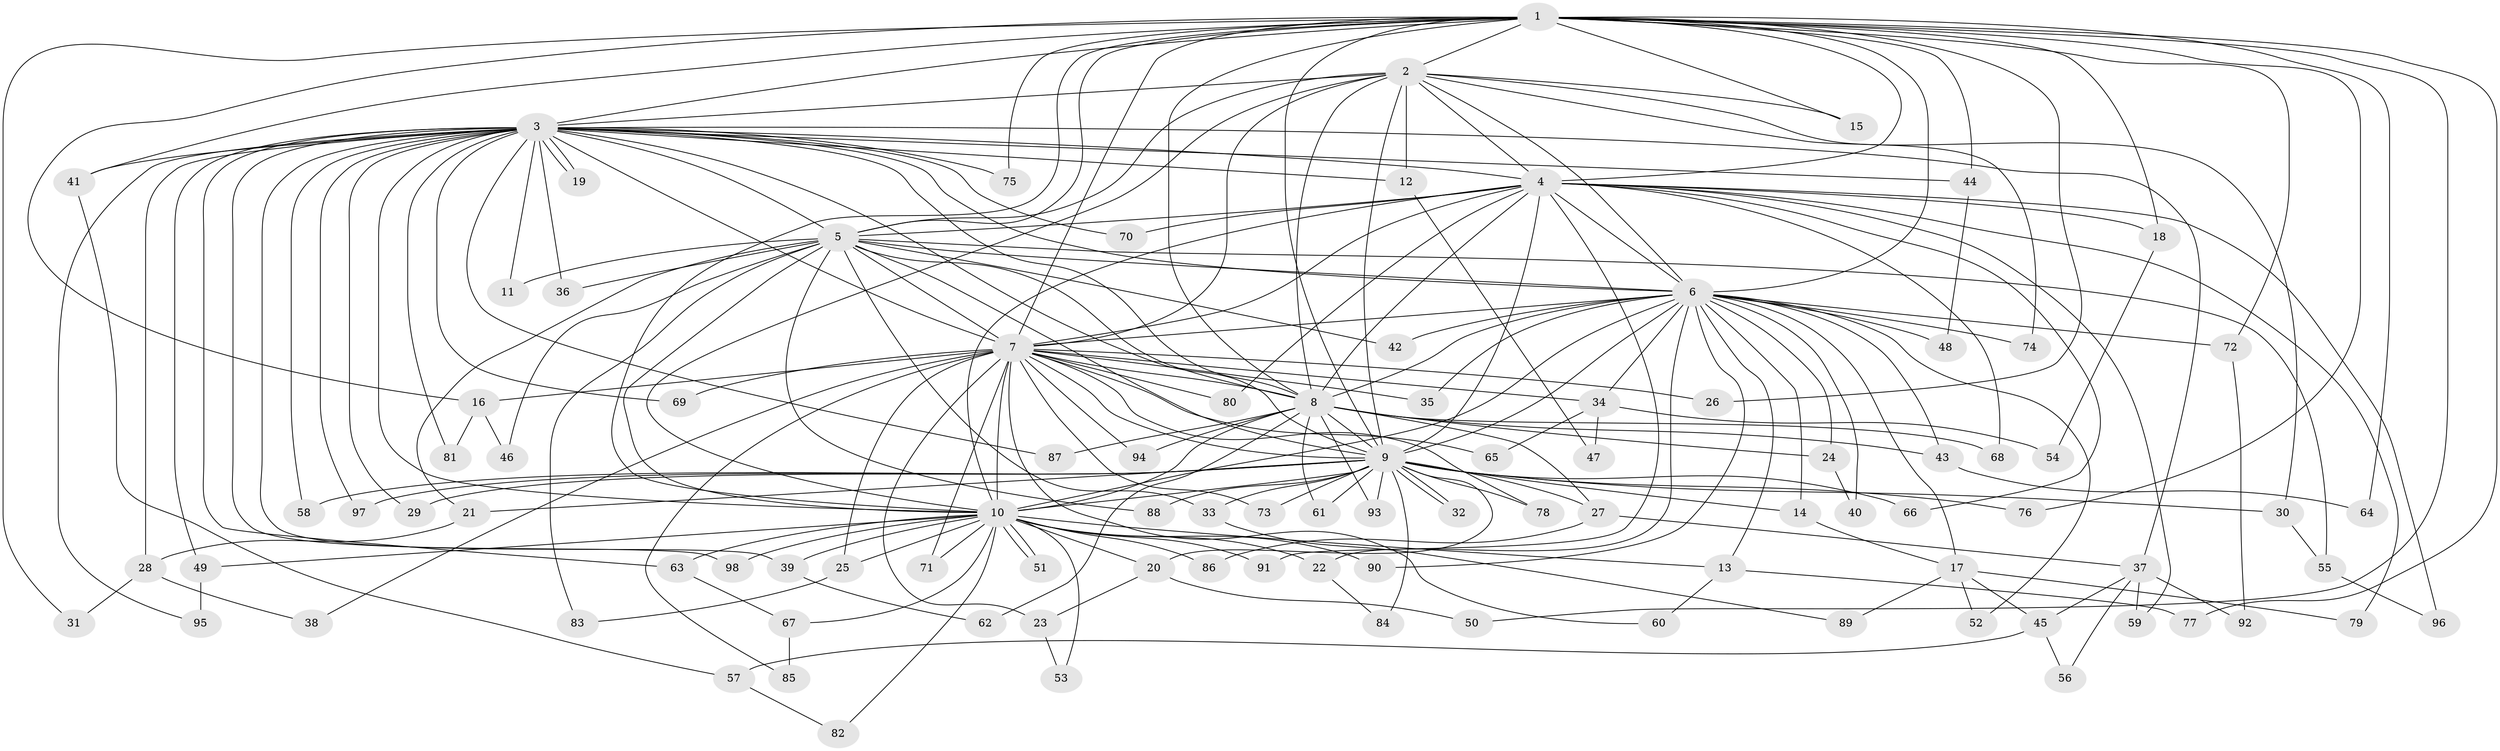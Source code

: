 // coarse degree distribution, {36: 0.02040816326530612, 2: 0.5714285714285714, 1: 0.2653061224489796, 12: 0.02040816326530612, 13: 0.02040816326530612, 4: 0.02040816326530612, 21: 0.02040816326530612, 5: 0.04081632653061224, 3: 0.02040816326530612}
// Generated by graph-tools (version 1.1) at 2025/47/03/04/25 21:47:54]
// undirected, 98 vertices, 221 edges
graph export_dot {
graph [start="1"]
  node [color=gray90,style=filled];
  1;
  2;
  3;
  4;
  5;
  6;
  7;
  8;
  9;
  10;
  11;
  12;
  13;
  14;
  15;
  16;
  17;
  18;
  19;
  20;
  21;
  22;
  23;
  24;
  25;
  26;
  27;
  28;
  29;
  30;
  31;
  32;
  33;
  34;
  35;
  36;
  37;
  38;
  39;
  40;
  41;
  42;
  43;
  44;
  45;
  46;
  47;
  48;
  49;
  50;
  51;
  52;
  53;
  54;
  55;
  56;
  57;
  58;
  59;
  60;
  61;
  62;
  63;
  64;
  65;
  66;
  67;
  68;
  69;
  70;
  71;
  72;
  73;
  74;
  75;
  76;
  77;
  78;
  79;
  80;
  81;
  82;
  83;
  84;
  85;
  86;
  87;
  88;
  89;
  90;
  91;
  92;
  93;
  94;
  95;
  96;
  97;
  98;
  1 -- 2;
  1 -- 3;
  1 -- 4;
  1 -- 5;
  1 -- 6;
  1 -- 7;
  1 -- 8;
  1 -- 9;
  1 -- 10;
  1 -- 15;
  1 -- 16;
  1 -- 18;
  1 -- 26;
  1 -- 31;
  1 -- 41;
  1 -- 44;
  1 -- 50;
  1 -- 64;
  1 -- 72;
  1 -- 75;
  1 -- 76;
  1 -- 77;
  2 -- 3;
  2 -- 4;
  2 -- 5;
  2 -- 6;
  2 -- 7;
  2 -- 8;
  2 -- 9;
  2 -- 10;
  2 -- 12;
  2 -- 15;
  2 -- 30;
  2 -- 74;
  3 -- 4;
  3 -- 5;
  3 -- 6;
  3 -- 7;
  3 -- 8;
  3 -- 9;
  3 -- 10;
  3 -- 11;
  3 -- 12;
  3 -- 19;
  3 -- 19;
  3 -- 28;
  3 -- 29;
  3 -- 36;
  3 -- 37;
  3 -- 39;
  3 -- 41;
  3 -- 44;
  3 -- 49;
  3 -- 58;
  3 -- 63;
  3 -- 69;
  3 -- 70;
  3 -- 75;
  3 -- 81;
  3 -- 87;
  3 -- 95;
  3 -- 97;
  3 -- 98;
  4 -- 5;
  4 -- 6;
  4 -- 7;
  4 -- 8;
  4 -- 9;
  4 -- 10;
  4 -- 18;
  4 -- 59;
  4 -- 66;
  4 -- 68;
  4 -- 70;
  4 -- 79;
  4 -- 80;
  4 -- 91;
  4 -- 96;
  5 -- 6;
  5 -- 7;
  5 -- 8;
  5 -- 9;
  5 -- 10;
  5 -- 11;
  5 -- 21;
  5 -- 33;
  5 -- 36;
  5 -- 42;
  5 -- 46;
  5 -- 55;
  5 -- 83;
  5 -- 88;
  6 -- 7;
  6 -- 8;
  6 -- 9;
  6 -- 10;
  6 -- 13;
  6 -- 14;
  6 -- 17;
  6 -- 22;
  6 -- 24;
  6 -- 34;
  6 -- 35;
  6 -- 40;
  6 -- 42;
  6 -- 43;
  6 -- 48;
  6 -- 52;
  6 -- 72;
  6 -- 74;
  6 -- 90;
  7 -- 8;
  7 -- 9;
  7 -- 10;
  7 -- 16;
  7 -- 23;
  7 -- 25;
  7 -- 26;
  7 -- 34;
  7 -- 35;
  7 -- 38;
  7 -- 60;
  7 -- 65;
  7 -- 69;
  7 -- 71;
  7 -- 73;
  7 -- 78;
  7 -- 80;
  7 -- 85;
  7 -- 94;
  8 -- 9;
  8 -- 10;
  8 -- 24;
  8 -- 27;
  8 -- 43;
  8 -- 61;
  8 -- 62;
  8 -- 68;
  8 -- 87;
  8 -- 93;
  8 -- 94;
  9 -- 10;
  9 -- 14;
  9 -- 20;
  9 -- 21;
  9 -- 27;
  9 -- 29;
  9 -- 30;
  9 -- 32;
  9 -- 32;
  9 -- 33;
  9 -- 58;
  9 -- 61;
  9 -- 66;
  9 -- 73;
  9 -- 76;
  9 -- 78;
  9 -- 84;
  9 -- 88;
  9 -- 93;
  9 -- 97;
  10 -- 13;
  10 -- 20;
  10 -- 22;
  10 -- 25;
  10 -- 39;
  10 -- 49;
  10 -- 51;
  10 -- 51;
  10 -- 53;
  10 -- 63;
  10 -- 67;
  10 -- 71;
  10 -- 82;
  10 -- 86;
  10 -- 90;
  10 -- 91;
  10 -- 98;
  12 -- 47;
  13 -- 60;
  13 -- 77;
  14 -- 17;
  16 -- 46;
  16 -- 81;
  17 -- 45;
  17 -- 52;
  17 -- 79;
  17 -- 89;
  18 -- 54;
  20 -- 23;
  20 -- 50;
  21 -- 28;
  22 -- 84;
  23 -- 53;
  24 -- 40;
  25 -- 83;
  27 -- 37;
  27 -- 86;
  28 -- 31;
  28 -- 38;
  30 -- 55;
  33 -- 89;
  34 -- 47;
  34 -- 54;
  34 -- 65;
  37 -- 45;
  37 -- 56;
  37 -- 59;
  37 -- 92;
  39 -- 62;
  41 -- 57;
  43 -- 64;
  44 -- 48;
  45 -- 56;
  45 -- 57;
  49 -- 95;
  55 -- 96;
  57 -- 82;
  63 -- 67;
  67 -- 85;
  72 -- 92;
}
